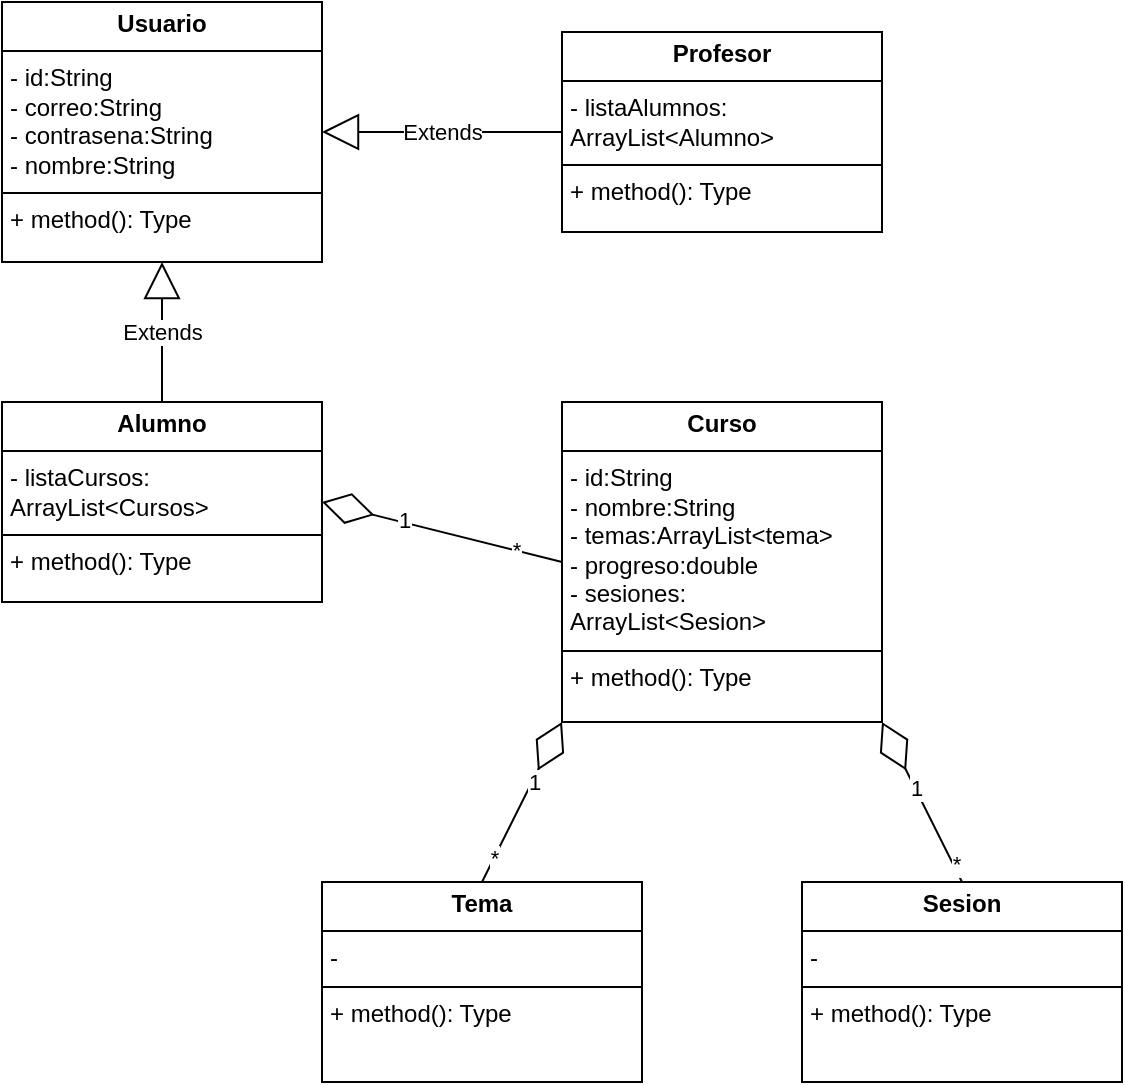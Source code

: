 <mxfile version="24.8.3">
  <diagram id="C5RBs43oDa-KdzZeNtuy" name="Page-1">
    <mxGraphModel dx="989" dy="546" grid="1" gridSize="10" guides="1" tooltips="1" connect="1" arrows="1" fold="1" page="1" pageScale="1" pageWidth="827" pageHeight="1169" math="0" shadow="0">
      <root>
        <mxCell id="WIyWlLk6GJQsqaUBKTNV-0" />
        <mxCell id="WIyWlLk6GJQsqaUBKTNV-1" parent="WIyWlLk6GJQsqaUBKTNV-0" />
        <mxCell id="_W5e04iolo9NrDzYjJg7-1" value="&lt;p style=&quot;margin:0px;margin-top:4px;text-align:center;&quot;&gt;&lt;b&gt;Usuario&lt;/b&gt;&lt;/p&gt;&lt;hr size=&quot;1&quot; style=&quot;border-style:solid;&quot;&gt;&lt;p style=&quot;margin:0px;margin-left:4px;&quot;&gt;- id:String&lt;/p&gt;&lt;p style=&quot;margin:0px;margin-left:4px;&quot;&gt;- correo:String&lt;/p&gt;&lt;p style=&quot;margin:0px;margin-left:4px;&quot;&gt;- contrasena:String&lt;/p&gt;&lt;p style=&quot;margin:0px;margin-left:4px;&quot;&gt;- nombre:String&lt;/p&gt;&lt;hr size=&quot;1&quot; style=&quot;border-style:solid;&quot;&gt;&lt;p style=&quot;margin:0px;margin-left:4px;&quot;&gt;+ method(): Type&lt;/p&gt;" style="verticalAlign=top;align=left;overflow=fill;html=1;whiteSpace=wrap;" vertex="1" parent="WIyWlLk6GJQsqaUBKTNV-1">
          <mxGeometry x="80" y="80" width="160" height="130" as="geometry" />
        </mxCell>
        <mxCell id="_W5e04iolo9NrDzYjJg7-2" value="&lt;p style=&quot;margin:0px;margin-top:4px;text-align:center;&quot;&gt;&lt;b&gt;Alumno&lt;/b&gt;&lt;/p&gt;&lt;hr size=&quot;1&quot; style=&quot;border-style:solid;&quot;&gt;&lt;p style=&quot;margin:0px;margin-left:4px;&quot;&gt;- listaCursos:&lt;/p&gt;&lt;p style=&quot;margin:0px;margin-left:4px;&quot;&gt;ArrayList&amp;lt;Cursos&amp;gt;&lt;br&gt;&lt;/p&gt;&lt;hr size=&quot;1&quot; style=&quot;border-style:solid;&quot;&gt;&lt;p style=&quot;margin:0px;margin-left:4px;&quot;&gt;+ method(): Type&lt;/p&gt;" style="verticalAlign=top;align=left;overflow=fill;html=1;whiteSpace=wrap;" vertex="1" parent="WIyWlLk6GJQsqaUBKTNV-1">
          <mxGeometry x="80" y="280" width="160" height="100" as="geometry" />
        </mxCell>
        <mxCell id="_W5e04iolo9NrDzYjJg7-4" value="&lt;p style=&quot;margin:0px;margin-top:4px;text-align:center;&quot;&gt;&lt;b&gt;Profesor&lt;/b&gt;&lt;/p&gt;&lt;hr size=&quot;1&quot; style=&quot;border-style:solid;&quot;&gt;&lt;p style=&quot;margin:0px;margin-left:4px;&quot;&gt;- listaAlumnos:&lt;/p&gt;&lt;p style=&quot;margin:0px;margin-left:4px;&quot;&gt;ArrayList&amp;lt;Alumno&amp;gt;&lt;/p&gt;&lt;hr size=&quot;1&quot; style=&quot;border-style:solid;&quot;&gt;&lt;p style=&quot;margin:0px;margin-left:4px;&quot;&gt;+ method(): Type&lt;/p&gt;" style="verticalAlign=top;align=left;overflow=fill;html=1;whiteSpace=wrap;" vertex="1" parent="WIyWlLk6GJQsqaUBKTNV-1">
          <mxGeometry x="360" y="95" width="160" height="100" as="geometry" />
        </mxCell>
        <mxCell id="_W5e04iolo9NrDzYjJg7-5" value="Extends" style="endArrow=block;endSize=16;endFill=0;html=1;rounded=0;exitX=0.5;exitY=0;exitDx=0;exitDy=0;entryX=0.5;entryY=1;entryDx=0;entryDy=0;" edge="1" parent="WIyWlLk6GJQsqaUBKTNV-1" source="_W5e04iolo9NrDzYjJg7-2" target="_W5e04iolo9NrDzYjJg7-1">
          <mxGeometry width="160" relative="1" as="geometry">
            <mxPoint x="80" y="230" as="sourcePoint" />
            <mxPoint x="240" y="230" as="targetPoint" />
          </mxGeometry>
        </mxCell>
        <mxCell id="_W5e04iolo9NrDzYjJg7-6" value="Extends" style="endArrow=block;endSize=16;endFill=0;html=1;rounded=0;exitX=0;exitY=0.5;exitDx=0;exitDy=0;entryX=1;entryY=0.5;entryDx=0;entryDy=0;" edge="1" parent="WIyWlLk6GJQsqaUBKTNV-1" source="_W5e04iolo9NrDzYjJg7-4" target="_W5e04iolo9NrDzYjJg7-1">
          <mxGeometry width="160" relative="1" as="geometry">
            <mxPoint x="80" y="230" as="sourcePoint" />
            <mxPoint x="240" y="230" as="targetPoint" />
          </mxGeometry>
        </mxCell>
        <mxCell id="_W5e04iolo9NrDzYjJg7-7" value="&lt;p style=&quot;margin:0px;margin-top:4px;text-align:center;&quot;&gt;&lt;b&gt;Curso&lt;/b&gt;&lt;/p&gt;&lt;hr size=&quot;1&quot; style=&quot;border-style:solid;&quot;&gt;&lt;p style=&quot;margin:0px;margin-left:4px;&quot;&gt;- id:String&lt;/p&gt;&lt;p style=&quot;margin:0px;margin-left:4px;&quot;&gt;- nombre:String&lt;/p&gt;&lt;p style=&quot;margin:0px;margin-left:4px;&quot;&gt;- temas:&lt;span style=&quot;background-color: initial;&quot;&gt;ArrayList&amp;lt;tema&amp;gt;&lt;/span&gt;&lt;/p&gt;&lt;p style=&quot;margin:0px;margin-left:4px;&quot;&gt;- progreso:double&lt;/p&gt;&lt;p style=&quot;margin:0px;margin-left:4px;&quot;&gt;- sesiones:&lt;/p&gt;&lt;p style=&quot;margin:0px;margin-left:4px;&quot;&gt;ArrayList&amp;lt;Sesion&amp;gt;&lt;/p&gt;&lt;hr size=&quot;1&quot; style=&quot;border-style:solid;&quot;&gt;&lt;p style=&quot;margin:0px;margin-left:4px;&quot;&gt;+ method(): Type&lt;/p&gt;" style="verticalAlign=top;align=left;overflow=fill;html=1;whiteSpace=wrap;" vertex="1" parent="WIyWlLk6GJQsqaUBKTNV-1">
          <mxGeometry x="360" y="280" width="160" height="160" as="geometry" />
        </mxCell>
        <mxCell id="_W5e04iolo9NrDzYjJg7-10" value="&lt;p style=&quot;margin:0px;margin-top:4px;text-align:center;&quot;&gt;&lt;b&gt;Tema&lt;/b&gt;&lt;/p&gt;&lt;hr size=&quot;1&quot; style=&quot;border-style:solid;&quot;&gt;&lt;p style=&quot;margin:0px;margin-left:4px;&quot;&gt;-&amp;nbsp;&lt;/p&gt;&lt;hr size=&quot;1&quot; style=&quot;border-style:solid;&quot;&gt;&lt;p style=&quot;margin:0px;margin-left:4px;&quot;&gt;+ method(): Type&lt;/p&gt;" style="verticalAlign=top;align=left;overflow=fill;html=1;whiteSpace=wrap;" vertex="1" parent="WIyWlLk6GJQsqaUBKTNV-1">
          <mxGeometry x="240" y="520" width="160" height="100" as="geometry" />
        </mxCell>
        <mxCell id="_W5e04iolo9NrDzYjJg7-11" value="&lt;p style=&quot;margin:0px;margin-top:4px;text-align:center;&quot;&gt;&lt;b&gt;Sesion&lt;/b&gt;&lt;/p&gt;&lt;hr size=&quot;1&quot; style=&quot;border-style:solid;&quot;&gt;&lt;p style=&quot;margin:0px;margin-left:4px;&quot;&gt;-&amp;nbsp;&lt;/p&gt;&lt;hr size=&quot;1&quot; style=&quot;border-style:solid;&quot;&gt;&lt;p style=&quot;margin:0px;margin-left:4px;&quot;&gt;+ method(): Type&lt;/p&gt;" style="verticalAlign=top;align=left;overflow=fill;html=1;whiteSpace=wrap;" vertex="1" parent="WIyWlLk6GJQsqaUBKTNV-1">
          <mxGeometry x="480" y="520" width="160" height="100" as="geometry" />
        </mxCell>
        <mxCell id="_W5e04iolo9NrDzYjJg7-12" value="" style="endArrow=diamondThin;endFill=0;endSize=24;html=1;rounded=0;entryX=1;entryY=0.5;entryDx=0;entryDy=0;exitX=0;exitY=0.5;exitDx=0;exitDy=0;" edge="1" parent="WIyWlLk6GJQsqaUBKTNV-1" source="_W5e04iolo9NrDzYjJg7-7" target="_W5e04iolo9NrDzYjJg7-2">
          <mxGeometry width="160" relative="1" as="geometry">
            <mxPoint x="340" y="350" as="sourcePoint" />
            <mxPoint x="500" y="350" as="targetPoint" />
          </mxGeometry>
        </mxCell>
        <mxCell id="_W5e04iolo9NrDzYjJg7-13" value="1" style="edgeLabel;html=1;align=center;verticalAlign=middle;resizable=0;points=[];" vertex="1" connectable="0" parent="_W5e04iolo9NrDzYjJg7-12">
          <mxGeometry x="0.328" y="-1" relative="1" as="geometry">
            <mxPoint as="offset" />
          </mxGeometry>
        </mxCell>
        <mxCell id="_W5e04iolo9NrDzYjJg7-14" value="*" style="edgeLabel;html=1;align=center;verticalAlign=middle;resizable=0;points=[];" vertex="1" connectable="0" parent="_W5e04iolo9NrDzYjJg7-12">
          <mxGeometry x="-0.608" relative="1" as="geometry">
            <mxPoint as="offset" />
          </mxGeometry>
        </mxCell>
        <mxCell id="_W5e04iolo9NrDzYjJg7-15" value="" style="endArrow=diamondThin;endFill=0;endSize=24;html=1;rounded=0;entryX=0;entryY=1;entryDx=0;entryDy=0;exitX=0.5;exitY=0;exitDx=0;exitDy=0;" edge="1" parent="WIyWlLk6GJQsqaUBKTNV-1" source="_W5e04iolo9NrDzYjJg7-10" target="_W5e04iolo9NrDzYjJg7-7">
          <mxGeometry width="160" relative="1" as="geometry">
            <mxPoint x="340" y="420" as="sourcePoint" />
            <mxPoint x="500" y="420" as="targetPoint" />
          </mxGeometry>
        </mxCell>
        <mxCell id="_W5e04iolo9NrDzYjJg7-17" value="1" style="edgeLabel;html=1;align=center;verticalAlign=middle;resizable=0;points=[];" vertex="1" connectable="0" parent="_W5e04iolo9NrDzYjJg7-15">
          <mxGeometry x="0.258" relative="1" as="geometry">
            <mxPoint as="offset" />
          </mxGeometry>
        </mxCell>
        <mxCell id="_W5e04iolo9NrDzYjJg7-18" value="*" style="edgeLabel;html=1;align=center;verticalAlign=middle;resizable=0;points=[];" vertex="1" connectable="0" parent="_W5e04iolo9NrDzYjJg7-15">
          <mxGeometry x="-0.701" y="1" relative="1" as="geometry">
            <mxPoint x="1" as="offset" />
          </mxGeometry>
        </mxCell>
        <mxCell id="_W5e04iolo9NrDzYjJg7-16" value="" style="endArrow=diamondThin;endFill=0;endSize=24;html=1;rounded=0;entryX=1;entryY=1;entryDx=0;entryDy=0;exitX=0.5;exitY=0;exitDx=0;exitDy=0;" edge="1" parent="WIyWlLk6GJQsqaUBKTNV-1" source="_W5e04iolo9NrDzYjJg7-11" target="_W5e04iolo9NrDzYjJg7-7">
          <mxGeometry width="160" relative="1" as="geometry">
            <mxPoint x="340" y="420" as="sourcePoint" />
            <mxPoint x="500" y="420" as="targetPoint" />
          </mxGeometry>
        </mxCell>
        <mxCell id="_W5e04iolo9NrDzYjJg7-19" value="1" style="edgeLabel;html=1;align=center;verticalAlign=middle;resizable=0;points=[];" vertex="1" connectable="0" parent="_W5e04iolo9NrDzYjJg7-16">
          <mxGeometry x="0.182" relative="1" as="geometry">
            <mxPoint as="offset" />
          </mxGeometry>
        </mxCell>
        <mxCell id="_W5e04iolo9NrDzYjJg7-20" value="*" style="edgeLabel;html=1;align=center;verticalAlign=middle;resizable=0;points=[];" vertex="1" connectable="0" parent="_W5e04iolo9NrDzYjJg7-16">
          <mxGeometry x="-0.776" y="-1" relative="1" as="geometry">
            <mxPoint as="offset" />
          </mxGeometry>
        </mxCell>
      </root>
    </mxGraphModel>
  </diagram>
</mxfile>
